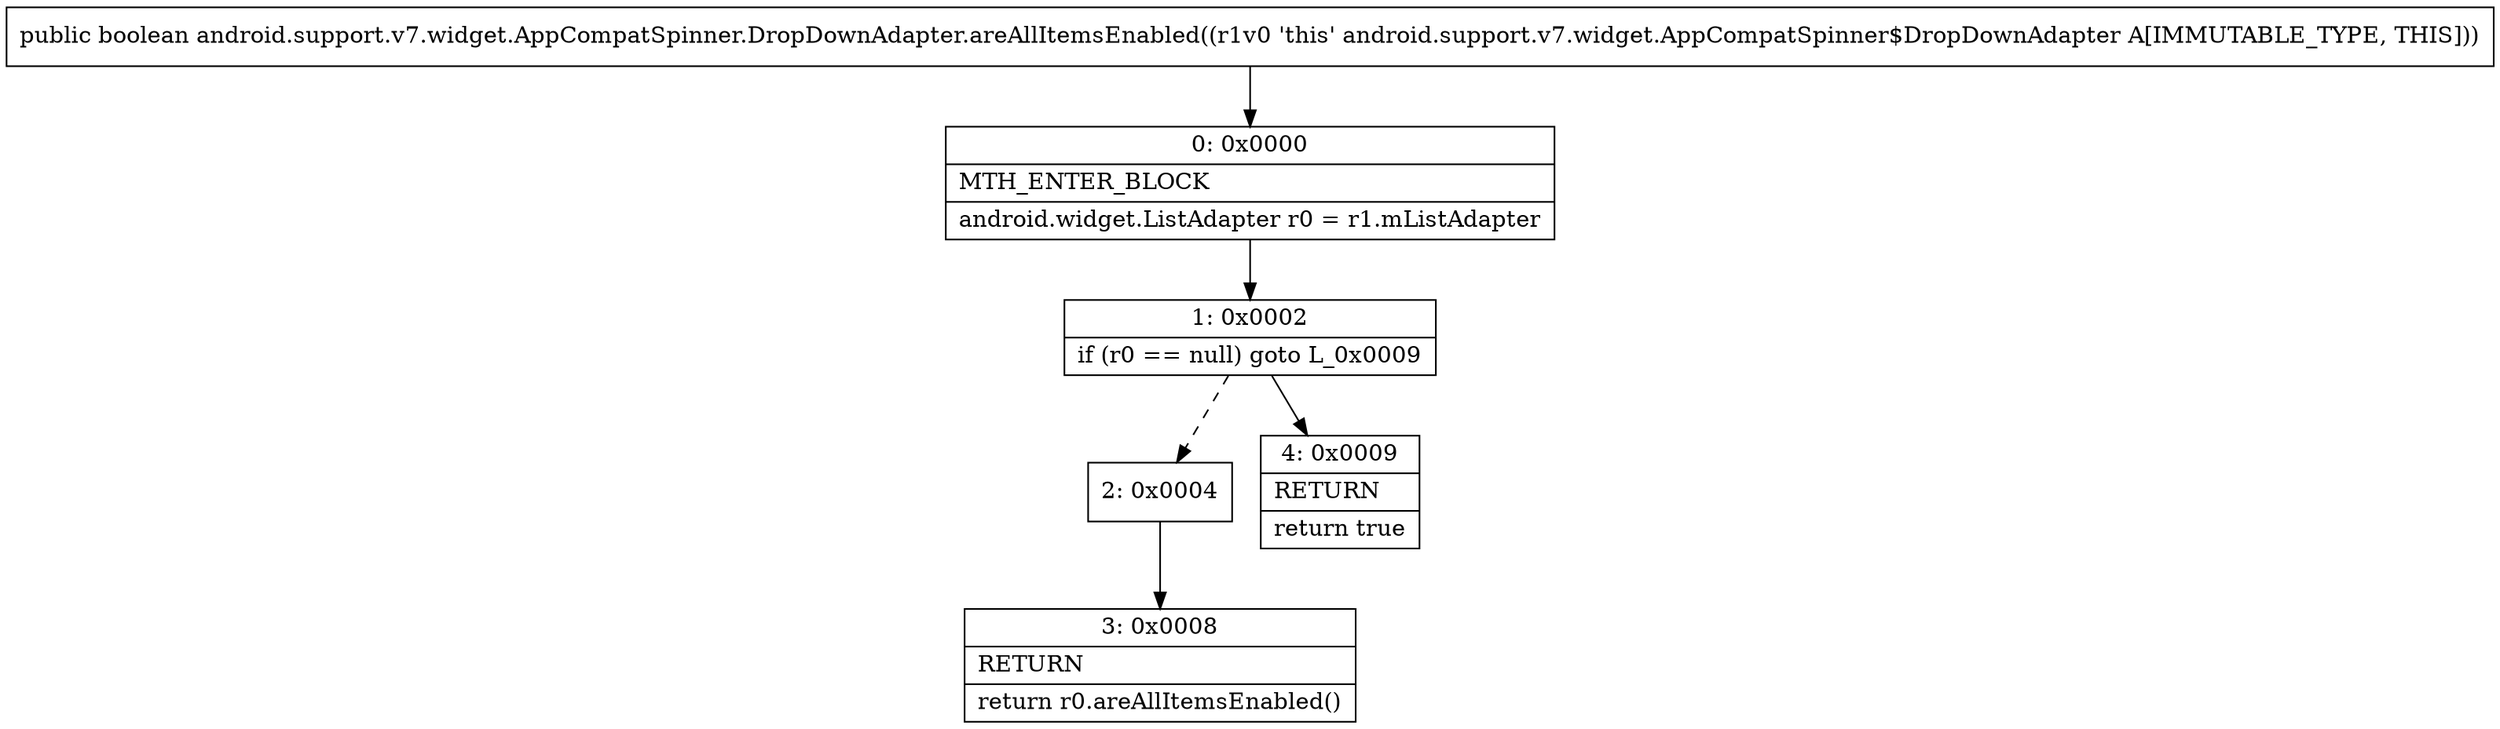 digraph "CFG forandroid.support.v7.widget.AppCompatSpinner.DropDownAdapter.areAllItemsEnabled()Z" {
Node_0 [shape=record,label="{0\:\ 0x0000|MTH_ENTER_BLOCK\l|android.widget.ListAdapter r0 = r1.mListAdapter\l}"];
Node_1 [shape=record,label="{1\:\ 0x0002|if (r0 == null) goto L_0x0009\l}"];
Node_2 [shape=record,label="{2\:\ 0x0004}"];
Node_3 [shape=record,label="{3\:\ 0x0008|RETURN\l|return r0.areAllItemsEnabled()\l}"];
Node_4 [shape=record,label="{4\:\ 0x0009|RETURN\l|return true\l}"];
MethodNode[shape=record,label="{public boolean android.support.v7.widget.AppCompatSpinner.DropDownAdapter.areAllItemsEnabled((r1v0 'this' android.support.v7.widget.AppCompatSpinner$DropDownAdapter A[IMMUTABLE_TYPE, THIS])) }"];
MethodNode -> Node_0;
Node_0 -> Node_1;
Node_1 -> Node_2[style=dashed];
Node_1 -> Node_4;
Node_2 -> Node_3;
}

